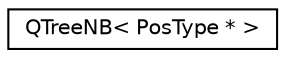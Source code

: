 digraph "Graphical Class Hierarchy"
{
 // LATEX_PDF_SIZE
  edge [fontname="Helvetica",fontsize="10",labelfontname="Helvetica",labelfontsize="10"];
  node [fontname="Helvetica",fontsize="10",shape=record];
  rankdir="LR";
  Node0 [label="QTreeNB\< PosType * \>",height=0.2,width=0.4,color="black", fillcolor="white", style="filled",URL="$struct_q_tree_n_b.html",tooltip=" "];
}
